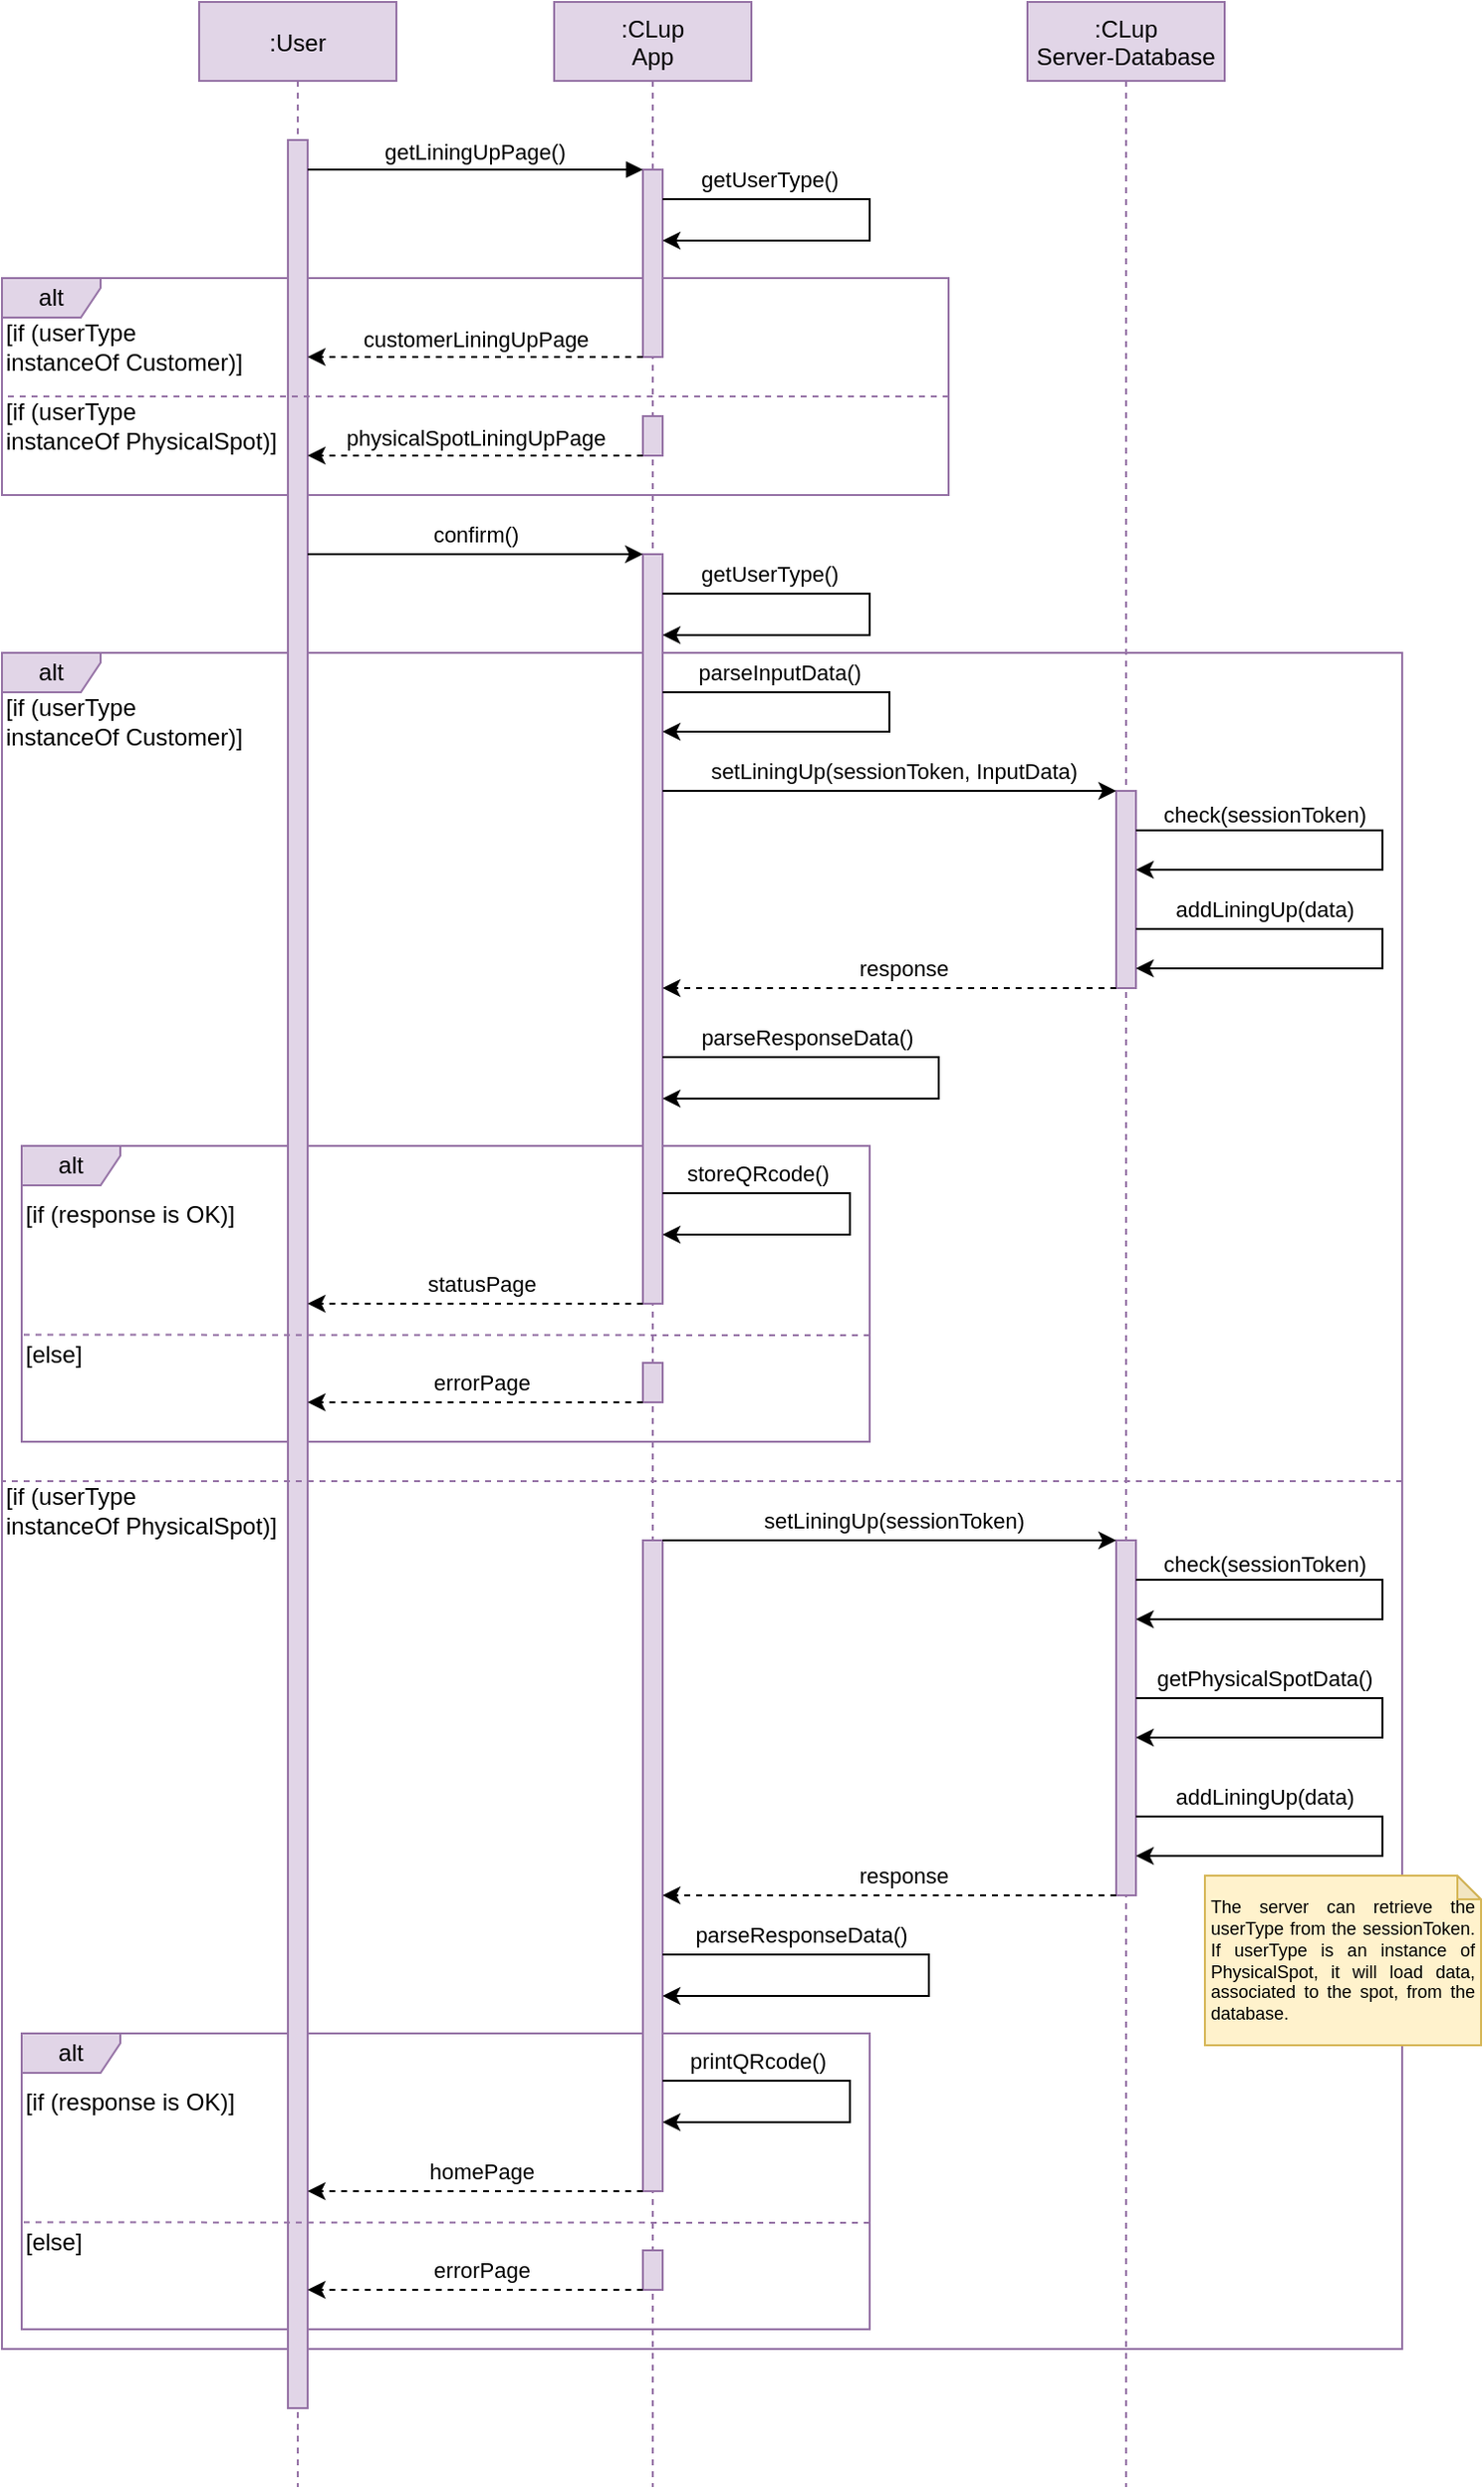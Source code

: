 <mxfile version="13.9.2" type="google"><diagram id="kgpKYQtTHZ0yAKxKKP6v" name="Page-1"><mxGraphModel dx="1565" dy="873" grid="1" gridSize="10" guides="1" tooltips="1" connect="1" arrows="1" fold="1" page="1" pageScale="1" pageWidth="850" pageHeight="1100" math="0" shadow="0"><root><mxCell id="0"/><mxCell id="1" parent="0"/><mxCell id="1RnRAPhu5Lm07HQ_QJAN-28" value="alt" style="shape=umlFrame;whiteSpace=wrap;html=1;rounded=0;shadow=0;strokeColor=#9673a6;strokeWidth=1;fillColor=#e1d5e7;width=50;height=20;" parent="1" vertex="1"><mxGeometry x="90" y="1150" width="430" height="150" as="geometry"/></mxCell><mxCell id="wEyUh7sZ4aybXk5iiQh8-4" value="alt" style="shape=umlFrame;whiteSpace=wrap;html=1;rounded=0;shadow=0;strokeColor=#9673a6;strokeWidth=1;fillColor=#e1d5e7;width=50;height=20;" parent="1" vertex="1"><mxGeometry x="80" y="450" width="710" height="860" as="geometry"/></mxCell><mxCell id="1RnRAPhu5Lm07HQ_QJAN-17" value="alt" style="shape=umlFrame;whiteSpace=wrap;html=1;rounded=0;shadow=0;strokeColor=#9673a6;strokeWidth=1;fillColor=#e1d5e7;width=50;height=20;" parent="1" vertex="1"><mxGeometry x="90" y="700" width="430" height="150" as="geometry"/></mxCell><mxCell id="vkQ60-wpc0r13BpB2keF-10" value="alt" style="shape=umlFrame;whiteSpace=wrap;html=1;rounded=0;shadow=0;strokeColor=#9673a6;strokeWidth=1;fillColor=#e1d5e7;width=50;height=20;" parent="1" vertex="1"><mxGeometry x="80" y="260" width="480" height="110" as="geometry"/></mxCell><mxCell id="3nuBFxr9cyL0pnOWT2aG-1" value=":User" style="shape=umlLifeline;perimeter=lifelinePerimeter;container=1;collapsible=0;recursiveResize=0;rounded=0;shadow=0;strokeWidth=1;fillColor=#e1d5e7;strokeColor=#9673a6;" parent="1" vertex="1"><mxGeometry x="180" y="120" width="100" height="1260" as="geometry"/></mxCell><mxCell id="3nuBFxr9cyL0pnOWT2aG-2" value="" style="points=[];perimeter=orthogonalPerimeter;rounded=0;shadow=0;strokeWidth=1;fillColor=#e1d5e7;strokeColor=#9673a6;" parent="3nuBFxr9cyL0pnOWT2aG-1" vertex="1"><mxGeometry x="45" y="70" width="10" height="1150" as="geometry"/></mxCell><mxCell id="3nuBFxr9cyL0pnOWT2aG-5" value=":CLup&#10;App" style="shape=umlLifeline;perimeter=lifelinePerimeter;container=1;collapsible=0;recursiveResize=0;rounded=0;shadow=0;strokeWidth=1;fillColor=#e1d5e7;strokeColor=#9673a6;" parent="1" vertex="1"><mxGeometry x="360" y="120" width="100" height="1260" as="geometry"/></mxCell><mxCell id="3nuBFxr9cyL0pnOWT2aG-6" value="" style="points=[];perimeter=orthogonalPerimeter;rounded=0;shadow=0;strokeWidth=1;fillColor=#e1d5e7;strokeColor=#9673a6;" parent="3nuBFxr9cyL0pnOWT2aG-5" vertex="1"><mxGeometry x="45" y="85" width="10" height="95" as="geometry"/></mxCell><mxCell id="7JdzxIPSqIo2gTzsp7pq-2" style="edgeStyle=orthogonalEdgeStyle;rounded=0;orthogonalLoop=1;jettySize=auto;html=1;" parent="3nuBFxr9cyL0pnOWT2aG-5" source="3nuBFxr9cyL0pnOWT2aG-6" target="3nuBFxr9cyL0pnOWT2aG-6" edge="1"><mxGeometry relative="1" as="geometry"><mxPoint x="55.2" y="100" as="sourcePoint"/><mxPoint x="55.0" y="120.8" as="targetPoint"/><Array as="points"><mxPoint x="160" y="100"/><mxPoint x="160" y="121"/></Array></mxGeometry></mxCell><mxCell id="7JdzxIPSqIo2gTzsp7pq-3" value="getUserType()" style="edgeLabel;html=1;align=center;verticalAlign=middle;resizable=0;points=[];" parent="7JdzxIPSqIo2gTzsp7pq-2" vertex="1" connectable="0"><mxGeometry x="-0.435" y="-2" relative="1" as="geometry"><mxPoint x="-12.0" y="-12" as="offset"/></mxGeometry></mxCell><mxCell id="1RnRAPhu5Lm07HQ_QJAN-1" value="" style="points=[];perimeter=orthogonalPerimeter;rounded=0;shadow=0;strokeWidth=1;fillColor=#e1d5e7;strokeColor=#9673a6;" parent="3nuBFxr9cyL0pnOWT2aG-5" vertex="1"><mxGeometry x="45" y="210" width="10" height="20" as="geometry"/></mxCell><mxCell id="1RnRAPhu5Lm07HQ_QJAN-2" value="" style="points=[];perimeter=orthogonalPerimeter;rounded=0;shadow=0;strokeWidth=1;fillColor=#e1d5e7;strokeColor=#9673a6;" parent="3nuBFxr9cyL0pnOWT2aG-5" vertex="1"><mxGeometry x="45" y="780" width="10" height="330" as="geometry"/></mxCell><mxCell id="wEyUh7sZ4aybXk5iiQh8-23" style="edgeStyle=orthogonalEdgeStyle;rounded=0;orthogonalLoop=1;jettySize=auto;html=1;" parent="3nuBFxr9cyL0pnOWT2aG-5" source="1RnRAPhu5Lm07HQ_QJAN-2" target="1RnRAPhu5Lm07HQ_QJAN-2" edge="1"><mxGeometry relative="1" as="geometry"><mxPoint x="65" y="990" as="sourcePoint"/><mxPoint x="65" y="1011" as="targetPoint"/><Array as="points"><mxPoint x="190" y="990"/><mxPoint x="190" y="1011"/></Array></mxGeometry></mxCell><mxCell id="wEyUh7sZ4aybXk5iiQh8-24" value="parseResponseData()" style="edgeLabel;html=1;align=center;verticalAlign=middle;resizable=0;points=[];" parent="wEyUh7sZ4aybXk5iiQh8-23" vertex="1" connectable="0"><mxGeometry x="-0.435" y="-2" relative="1" as="geometry"><mxPoint x="-12.0" y="-12" as="offset"/></mxGeometry></mxCell><mxCell id="1RnRAPhu5Lm07HQ_QJAN-24" value="" style="points=[];perimeter=orthogonalPerimeter;rounded=0;shadow=0;strokeWidth=1;fillColor=#e1d5e7;strokeColor=#9673a6;" parent="3nuBFxr9cyL0pnOWT2aG-5" vertex="1"><mxGeometry x="45" y="690" width="10" height="20" as="geometry"/></mxCell><mxCell id="1RnRAPhu5Lm07HQ_QJAN-33" style="edgeStyle=orthogonalEdgeStyle;rounded=0;orthogonalLoop=1;jettySize=auto;html=1;" parent="3nuBFxr9cyL0pnOWT2aG-5" source="1RnRAPhu5Lm07HQ_QJAN-2" target="1RnRAPhu5Lm07HQ_QJAN-2" edge="1"><mxGeometry relative="1" as="geometry"><mxPoint x="55" y="1054.0" as="sourcePoint"/><mxPoint x="55" y="1075" as="targetPoint"/><Array as="points"><mxPoint x="150" y="1054"/><mxPoint x="150" y="1075"/></Array></mxGeometry></mxCell><mxCell id="1RnRAPhu5Lm07HQ_QJAN-34" value="printQRcode()" style="edgeLabel;html=1;align=center;verticalAlign=middle;resizable=0;points=[];" parent="1RnRAPhu5Lm07HQ_QJAN-33" vertex="1" connectable="0"><mxGeometry x="-0.435" y="-2" relative="1" as="geometry"><mxPoint x="-12.0" y="-12" as="offset"/></mxGeometry></mxCell><mxCell id="1RnRAPhu5Lm07HQ_QJAN-29" value="" style="points=[];perimeter=orthogonalPerimeter;rounded=0;shadow=0;strokeWidth=1;fillColor=#e1d5e7;strokeColor=#9673a6;" parent="3nuBFxr9cyL0pnOWT2aG-5" vertex="1"><mxGeometry x="45" y="1140" width="10" height="20" as="geometry"/></mxCell><mxCell id="3nuBFxr9cyL0pnOWT2aG-8" value="getLiningUpPage()" style="verticalAlign=bottom;endArrow=block;entryX=0;entryY=0;shadow=0;strokeWidth=1;" parent="1" source="3nuBFxr9cyL0pnOWT2aG-2" target="3nuBFxr9cyL0pnOWT2aG-6" edge="1"><mxGeometry relative="1" as="geometry"><mxPoint x="335" y="250" as="sourcePoint"/></mxGeometry></mxCell><mxCell id="7JdzxIPSqIo2gTzsp7pq-4" value=":CLup&#10;Server-Database" style="shape=umlLifeline;perimeter=lifelinePerimeter;container=1;collapsible=0;recursiveResize=0;rounded=0;shadow=0;strokeWidth=1;fillColor=#e1d5e7;strokeColor=#9673a6;size=40;" parent="1" vertex="1"><mxGeometry x="600" y="120" width="100" height="1260" as="geometry"/></mxCell><mxCell id="7JdzxIPSqIo2gTzsp7pq-5" value="" style="points=[];perimeter=orthogonalPerimeter;rounded=0;shadow=0;strokeWidth=1;fillColor=#e1d5e7;strokeColor=#9673a6;" parent="7JdzxIPSqIo2gTzsp7pq-4" vertex="1"><mxGeometry x="45" y="400" width="10" height="100" as="geometry"/></mxCell><mxCell id="7JdzxIPSqIo2gTzsp7pq-27" value="&lt;meta charset=&quot;utf-8&quot;&gt;&lt;span style=&quot;color: rgba(0, 0, 0, 0); font-family: monospace; font-size: 0px; font-style: normal; font-weight: 400; letter-spacing: normal; text-indent: 0px; text-transform: none; word-spacing: 0px; background-color: rgb(248, 249, 250); display: inline; float: none;&quot;&gt;&amp;nbsp;&lt;/span&gt;" style="edgeStyle=orthogonalEdgeStyle;rounded=0;orthogonalLoop=1;jettySize=auto;html=1;" parent="7JdzxIPSqIo2gTzsp7pq-4" source="7JdzxIPSqIo2gTzsp7pq-5" target="7JdzxIPSqIo2gTzsp7pq-5" edge="1"><mxGeometry relative="1" as="geometry"><Array as="points"><mxPoint x="180" y="420"/><mxPoint x="130" y="440"/></Array></mxGeometry></mxCell><mxCell id="7JdzxIPSqIo2gTzsp7pq-28" value="check(sessionToken)" style="edgeLabel;html=1;align=center;verticalAlign=middle;resizable=0;points=[];" parent="7JdzxIPSqIo2gTzsp7pq-27" vertex="1" connectable="0"><mxGeometry x="-0.739" relative="1" as="geometry"><mxPoint x="29.76" y="-8" as="offset"/></mxGeometry></mxCell><mxCell id="wEyUh7sZ4aybXk5iiQh8-1" style="edgeStyle=orthogonalEdgeStyle;rounded=0;orthogonalLoop=1;jettySize=auto;html=1;" parent="7JdzxIPSqIo2gTzsp7pq-4" source="7JdzxIPSqIo2gTzsp7pq-5" target="7JdzxIPSqIo2gTzsp7pq-5" edge="1"><mxGeometry relative="1" as="geometry"><Array as="points"><mxPoint x="180" y="470"/><mxPoint x="120" y="490"/></Array></mxGeometry></mxCell><mxCell id="wEyUh7sZ4aybXk5iiQh8-2" value="addLiningUp(data)" style="edgeLabel;html=1;align=center;verticalAlign=middle;resizable=0;points=[];" parent="wEyUh7sZ4aybXk5iiQh8-1" vertex="1" connectable="0"><mxGeometry x="-0.58" y="2" relative="1" as="geometry"><mxPoint x="8.33" y="-8" as="offset"/></mxGeometry></mxCell><mxCell id="1RnRAPhu5Lm07HQ_QJAN-3" value="" style="points=[];perimeter=orthogonalPerimeter;rounded=0;shadow=0;strokeWidth=1;fillColor=#e1d5e7;strokeColor=#9673a6;" parent="7JdzxIPSqIo2gTzsp7pq-4" vertex="1"><mxGeometry x="45" y="780" width="10" height="180" as="geometry"/></mxCell><mxCell id="1RnRAPhu5Lm07HQ_QJAN-4" value="&lt;meta charset=&quot;utf-8&quot;&gt;&lt;span style=&quot;color: rgba(0, 0, 0, 0); font-family: monospace; font-size: 0px; font-style: normal; font-weight: 400; letter-spacing: normal; text-indent: 0px; text-transform: none; word-spacing: 0px; background-color: rgb(248, 249, 250); display: inline; float: none;&quot;&gt;&amp;nbsp;&lt;/span&gt;" style="edgeStyle=orthogonalEdgeStyle;rounded=0;orthogonalLoop=1;jettySize=auto;html=1;" parent="7JdzxIPSqIo2gTzsp7pq-4" source="1RnRAPhu5Lm07HQ_QJAN-3" target="1RnRAPhu5Lm07HQ_QJAN-3" edge="1"><mxGeometry relative="1" as="geometry"><Array as="points"><mxPoint x="180" y="800"/><mxPoint x="130" y="820"/></Array></mxGeometry></mxCell><mxCell id="1RnRAPhu5Lm07HQ_QJAN-5" value="check(sessionToken)" style="edgeLabel;html=1;align=center;verticalAlign=middle;resizable=0;points=[];" parent="1RnRAPhu5Lm07HQ_QJAN-4" vertex="1" connectable="0"><mxGeometry x="-0.739" relative="1" as="geometry"><mxPoint x="29.76" y="-8" as="offset"/></mxGeometry></mxCell><mxCell id="1RnRAPhu5Lm07HQ_QJAN-6" style="edgeStyle=orthogonalEdgeStyle;rounded=0;orthogonalLoop=1;jettySize=auto;html=1;" parent="7JdzxIPSqIo2gTzsp7pq-4" source="1RnRAPhu5Lm07HQ_QJAN-3" target="1RnRAPhu5Lm07HQ_QJAN-3" edge="1"><mxGeometry relative="1" as="geometry"><Array as="points"><mxPoint x="180" y="920"/><mxPoint x="180" y="940"/></Array></mxGeometry></mxCell><mxCell id="1RnRAPhu5Lm07HQ_QJAN-7" value="addLiningUp(data)" style="edgeLabel;html=1;align=center;verticalAlign=middle;resizable=0;points=[];" parent="1RnRAPhu5Lm07HQ_QJAN-6" vertex="1" connectable="0"><mxGeometry x="-0.58" y="2" relative="1" as="geometry"><mxPoint x="8.33" y="-8" as="offset"/></mxGeometry></mxCell><mxCell id="1RnRAPhu5Lm07HQ_QJAN-10" style="edgeStyle=orthogonalEdgeStyle;rounded=0;orthogonalLoop=1;jettySize=auto;html=1;" parent="7JdzxIPSqIo2gTzsp7pq-4" source="1RnRAPhu5Lm07HQ_QJAN-3" target="1RnRAPhu5Lm07HQ_QJAN-3" edge="1"><mxGeometry relative="1" as="geometry"><Array as="points"><mxPoint x="180" y="860"/><mxPoint x="180" y="880"/></Array><mxPoint x="65" y="930" as="sourcePoint"/><mxPoint x="65" y="950" as="targetPoint"/></mxGeometry></mxCell><mxCell id="1RnRAPhu5Lm07HQ_QJAN-11" value="getPhysicalSpotData()" style="edgeLabel;html=1;align=center;verticalAlign=middle;resizable=0;points=[];" parent="1RnRAPhu5Lm07HQ_QJAN-10" vertex="1" connectable="0"><mxGeometry x="-0.58" y="2" relative="1" as="geometry"><mxPoint x="8.33" y="-8" as="offset"/></mxGeometry></mxCell><mxCell id="vkQ60-wpc0r13BpB2keF-11" value="[if (userType&lt;br&gt;instanceOf Customer)]" style="text;html=1;align=left;verticalAlign=middle;resizable=0;points=[];autosize=1;" parent="1" vertex="1"><mxGeometry x="80" y="280" width="140" height="30" as="geometry"/></mxCell><mxCell id="vkQ60-wpc0r13BpB2keF-13" style="edgeStyle=orthogonalEdgeStyle;rounded=0;orthogonalLoop=1;jettySize=auto;html=1;dashed=1;" parent="1" source="3nuBFxr9cyL0pnOWT2aG-6" target="3nuBFxr9cyL0pnOWT2aG-2" edge="1"><mxGeometry relative="1" as="geometry"><mxPoint x="405" y="300" as="sourcePoint"/><mxPoint x="235" y="300" as="targetPoint"/><Array as="points"><mxPoint x="320" y="300"/><mxPoint x="320" y="300"/></Array></mxGeometry></mxCell><mxCell id="vkQ60-wpc0r13BpB2keF-14" value="customerLiningUpPage" style="edgeLabel;html=1;align=center;verticalAlign=middle;resizable=0;points=[];" parent="vkQ60-wpc0r13BpB2keF-13" vertex="1" connectable="0"><mxGeometry x="-0.226" y="-1" relative="1" as="geometry"><mxPoint x="-19.4" y="-8" as="offset"/></mxGeometry></mxCell><mxCell id="vkQ60-wpc0r13BpB2keF-15" value="[if (userType&lt;br&gt;instanceOf PhysicalSpot)]" style="text;html=1;align=left;verticalAlign=middle;resizable=0;points=[];autosize=1;" parent="1" vertex="1"><mxGeometry x="80" y="320" width="150" height="30" as="geometry"/></mxCell><mxCell id="vkQ60-wpc0r13BpB2keF-16" style="edgeStyle=orthogonalEdgeStyle;rounded=0;orthogonalLoop=1;jettySize=auto;html=1;dashed=1;" parent="1" source="1RnRAPhu5Lm07HQ_QJAN-1" target="3nuBFxr9cyL0pnOWT2aG-2" edge="1"><mxGeometry relative="1" as="geometry"><mxPoint x="400" y="350" as="sourcePoint"/><mxPoint x="235" y="420" as="targetPoint"/><Array as="points"><mxPoint x="310" y="350"/><mxPoint x="310" y="350"/></Array></mxGeometry></mxCell><mxCell id="vkQ60-wpc0r13BpB2keF-17" value="physicalSpotLiningUpPage" style="edgeLabel;html=1;align=center;verticalAlign=middle;resizable=0;points=[];" parent="vkQ60-wpc0r13BpB2keF-16" vertex="1" connectable="0"><mxGeometry x="-0.226" y="-1" relative="1" as="geometry"><mxPoint x="-19.4" y="-8" as="offset"/></mxGeometry></mxCell><mxCell id="wEyUh7sZ4aybXk5iiQh8-3" value="" style="endArrow=none;dashed=1;html=1;fillColor=#e1d5e7;strokeColor=#9673a6;" parent="1" edge="1"><mxGeometry width="50" height="50" relative="1" as="geometry"><mxPoint x="560" y="320" as="sourcePoint"/><mxPoint x="80" y="320" as="targetPoint"/></mxGeometry></mxCell><mxCell id="wEyUh7sZ4aybXk5iiQh8-5" value="[if (userType&lt;br&gt;instanceOf Customer)]" style="text;html=1;align=left;verticalAlign=middle;resizable=0;points=[];autosize=1;" parent="1" vertex="1"><mxGeometry x="80" y="470" width="140" height="30" as="geometry"/></mxCell><mxCell id="wEyUh7sZ4aybXk5iiQh8-8" value="[if (userType&lt;br&gt;instanceOf PhysicalSpot)]" style="text;html=1;align=left;verticalAlign=middle;resizable=0;points=[];autosize=1;" parent="1" vertex="1"><mxGeometry x="80" y="870" width="150" height="30" as="geometry"/></mxCell><mxCell id="wEyUh7sZ4aybXk5iiQh8-11" value="" style="endArrow=none;dashed=1;html=1;fillColor=#e1d5e7;strokeColor=#9673a6;" parent="1" edge="1"><mxGeometry width="50" height="50" relative="1" as="geometry"><mxPoint x="790" y="870" as="sourcePoint"/><mxPoint x="80" y="870" as="targetPoint"/></mxGeometry></mxCell><mxCell id="wEyUh7sZ4aybXk5iiQh8-13" value="" style="points=[];perimeter=orthogonalPerimeter;rounded=0;shadow=0;strokeWidth=1;fillColor=#e1d5e7;strokeColor=#9673a6;" parent="1" vertex="1"><mxGeometry x="405" y="400" width="10" height="380" as="geometry"/></mxCell><mxCell id="wEyUh7sZ4aybXk5iiQh8-14" style="edgeStyle=orthogonalEdgeStyle;rounded=0;orthogonalLoop=1;jettySize=auto;html=1;" parent="1" source="3nuBFxr9cyL0pnOWT2aG-2" target="wEyUh7sZ4aybXk5iiQh8-13" edge="1"><mxGeometry relative="1" as="geometry"><Array as="points"><mxPoint x="350" y="400"/><mxPoint x="350" y="400"/></Array></mxGeometry></mxCell><mxCell id="wEyUh7sZ4aybXk5iiQh8-16" value="confirm()" style="edgeLabel;html=1;align=center;verticalAlign=middle;resizable=0;points=[];" parent="wEyUh7sZ4aybXk5iiQh8-14" vertex="1" connectable="0"><mxGeometry x="0.353" y="22" relative="1" as="geometry"><mxPoint x="-29.76" y="12" as="offset"/></mxGeometry></mxCell><mxCell id="wEyUh7sZ4aybXk5iiQh8-30" style="edgeStyle=orthogonalEdgeStyle;rounded=0;orthogonalLoop=1;jettySize=auto;html=1;dashed=1;" parent="1" source="7JdzxIPSqIo2gTzsp7pq-5" edge="1"><mxGeometry relative="1" as="geometry"><Array as="points"><mxPoint x="510" y="620"/><mxPoint x="510" y="620"/></Array><mxPoint x="415" y="620" as="targetPoint"/><mxPoint x="670" y="580" as="sourcePoint"/></mxGeometry></mxCell><mxCell id="wEyUh7sZ4aybXk5iiQh8-31" value="response" style="edgeLabel;html=1;align=center;verticalAlign=middle;resizable=0;points=[];" parent="wEyUh7sZ4aybXk5iiQh8-30" vertex="1" connectable="0"><mxGeometry x="-0.15" y="5" relative="1" as="geometry"><mxPoint x="-9.8" y="-15" as="offset"/></mxGeometry></mxCell><mxCell id="wEyUh7sZ4aybXk5iiQh8-37" style="edgeStyle=orthogonalEdgeStyle;rounded=0;orthogonalLoop=1;jettySize=auto;html=1;" parent="1" target="7JdzxIPSqIo2gTzsp7pq-5" edge="1"><mxGeometry relative="1" as="geometry"><mxPoint x="415" y="520" as="sourcePoint"/><mxPoint x="425" y="540.5" as="targetPoint"/><Array as="points"><mxPoint x="640" y="520"/><mxPoint x="640" y="520"/></Array></mxGeometry></mxCell><mxCell id="wEyUh7sZ4aybXk5iiQh8-38" value="setLiningUp(sessionToken, InputData)" style="edgeLabel;html=1;align=center;verticalAlign=middle;resizable=0;points=[];" parent="wEyUh7sZ4aybXk5iiQh8-37" vertex="1" connectable="0"><mxGeometry x="-0.435" y="-2" relative="1" as="geometry"><mxPoint x="51.67" y="-12" as="offset"/></mxGeometry></mxCell><mxCell id="wEyUh7sZ4aybXk5iiQh8-39" style="edgeStyle=orthogonalEdgeStyle;rounded=0;orthogonalLoop=1;jettySize=auto;html=1;" parent="1" source="wEyUh7sZ4aybXk5iiQh8-13" target="wEyUh7sZ4aybXk5iiQh8-13" edge="1"><mxGeometry relative="1" as="geometry"><mxPoint x="425" y="420" as="sourcePoint"/><mxPoint x="425" y="441" as="targetPoint"/><Array as="points"><mxPoint x="520" y="420"/><mxPoint x="520" y="441"/></Array></mxGeometry></mxCell><mxCell id="wEyUh7sZ4aybXk5iiQh8-40" value="getUserType()" style="edgeLabel;html=1;align=center;verticalAlign=middle;resizable=0;points=[];" parent="wEyUh7sZ4aybXk5iiQh8-39" vertex="1" connectable="0"><mxGeometry x="-0.435" y="-2" relative="1" as="geometry"><mxPoint x="-12.0" y="-12" as="offset"/></mxGeometry></mxCell><mxCell id="wEyUh7sZ4aybXk5iiQh8-41" style="edgeStyle=orthogonalEdgeStyle;rounded=0;orthogonalLoop=1;jettySize=auto;html=1;dashed=1;" parent="1" source="wEyUh7sZ4aybXk5iiQh8-13" target="3nuBFxr9cyL0pnOWT2aG-2" edge="1"><mxGeometry relative="1" as="geometry"><Array as="points"><mxPoint x="280" y="780"/><mxPoint x="280" y="780"/></Array><mxPoint x="235" y="770" as="targetPoint"/><mxPoint x="405" y="770" as="sourcePoint"/></mxGeometry></mxCell><mxCell id="wEyUh7sZ4aybXk5iiQh8-42" value="statusPage" style="edgeLabel;html=1;align=center;verticalAlign=middle;resizable=0;points=[];" parent="wEyUh7sZ4aybXk5iiQh8-41" vertex="1" connectable="0"><mxGeometry x="-0.15" y="5" relative="1" as="geometry"><mxPoint x="-9.8" y="-15" as="offset"/></mxGeometry></mxCell><mxCell id="1RnRAPhu5Lm07HQ_QJAN-8" style="edgeStyle=orthogonalEdgeStyle;rounded=0;orthogonalLoop=1;jettySize=auto;html=1;" parent="1" source="1RnRAPhu5Lm07HQ_QJAN-2" target="1RnRAPhu5Lm07HQ_QJAN-3" edge="1"><mxGeometry relative="1" as="geometry"><mxPoint x="415" y="910" as="sourcePoint"/><mxPoint x="645" y="910" as="targetPoint"/><Array as="points"><mxPoint x="600" y="900"/><mxPoint x="600" y="900"/></Array></mxGeometry></mxCell><mxCell id="1RnRAPhu5Lm07HQ_QJAN-9" value="setLiningUp(sessionToken)" style="edgeLabel;html=1;align=center;verticalAlign=middle;resizable=0;points=[];" parent="1RnRAPhu5Lm07HQ_QJAN-8" vertex="1" connectable="0"><mxGeometry x="-0.435" y="-2" relative="1" as="geometry"><mxPoint x="51.67" y="-12" as="offset"/></mxGeometry></mxCell><mxCell id="1RnRAPhu5Lm07HQ_QJAN-12" style="edgeStyle=orthogonalEdgeStyle;rounded=0;orthogonalLoop=1;jettySize=auto;html=1;dashed=1;" parent="1" source="1RnRAPhu5Lm07HQ_QJAN-3" target="1RnRAPhu5Lm07HQ_QJAN-2" edge="1"><mxGeometry relative="1" as="geometry"><Array as="points"><mxPoint x="540" y="1080"/><mxPoint x="540" y="1080"/></Array><mxPoint x="425" y="820" as="targetPoint"/><mxPoint x="655" y="820" as="sourcePoint"/></mxGeometry></mxCell><mxCell id="1RnRAPhu5Lm07HQ_QJAN-13" value="response" style="edgeLabel;html=1;align=center;verticalAlign=middle;resizable=0;points=[];" parent="1RnRAPhu5Lm07HQ_QJAN-12" vertex="1" connectable="0"><mxGeometry x="-0.15" y="5" relative="1" as="geometry"><mxPoint x="-9.8" y="-15" as="offset"/></mxGeometry></mxCell><mxCell id="1RnRAPhu5Lm07HQ_QJAN-15" style="edgeStyle=orthogonalEdgeStyle;rounded=0;orthogonalLoop=1;jettySize=auto;html=1;" parent="1" source="wEyUh7sZ4aybXk5iiQh8-13" target="wEyUh7sZ4aybXk5iiQh8-13" edge="1"><mxGeometry relative="1" as="geometry"><mxPoint x="425" y="480" as="sourcePoint"/><mxPoint x="425" y="501" as="targetPoint"/><Array as="points"><mxPoint x="530" y="470"/><mxPoint x="530" y="490"/></Array></mxGeometry></mxCell><mxCell id="1RnRAPhu5Lm07HQ_QJAN-16" value="parseInputData()" style="edgeLabel;html=1;align=center;verticalAlign=middle;resizable=0;points=[];" parent="1RnRAPhu5Lm07HQ_QJAN-15" vertex="1" connectable="0"><mxGeometry x="-0.435" y="-2" relative="1" as="geometry"><mxPoint x="-12.0" y="-12" as="offset"/></mxGeometry></mxCell><mxCell id="1RnRAPhu5Lm07HQ_QJAN-18" value="[if (response is OK)]" style="text;html=1;align=left;verticalAlign=middle;resizable=0;points=[];autosize=1;" parent="1" vertex="1"><mxGeometry x="90" y="725" width="120" height="20" as="geometry"/></mxCell><mxCell id="1RnRAPhu5Lm07HQ_QJAN-19" style="edgeStyle=orthogonalEdgeStyle;rounded=0;orthogonalLoop=1;jettySize=auto;html=1;" parent="1" source="wEyUh7sZ4aybXk5iiQh8-13" target="wEyUh7sZ4aybXk5iiQh8-13" edge="1"><mxGeometry relative="1" as="geometry"><mxPoint x="440" y="654.5" as="sourcePoint"/><mxPoint x="440" y="675.5" as="targetPoint"/><Array as="points"><mxPoint x="555" y="655"/><mxPoint x="555" y="676"/></Array></mxGeometry></mxCell><mxCell id="1RnRAPhu5Lm07HQ_QJAN-20" value="parseResponseData()" style="edgeLabel;html=1;align=center;verticalAlign=middle;resizable=0;points=[];" parent="1RnRAPhu5Lm07HQ_QJAN-19" vertex="1" connectable="0"><mxGeometry x="-0.435" y="-2" relative="1" as="geometry"><mxPoint x="-12.0" y="-12" as="offset"/></mxGeometry></mxCell><mxCell id="1RnRAPhu5Lm07HQ_QJAN-21" style="edgeStyle=orthogonalEdgeStyle;rounded=0;orthogonalLoop=1;jettySize=auto;html=1;" parent="1" source="wEyUh7sZ4aybXk5iiQh8-13" target="wEyUh7sZ4aybXk5iiQh8-13" edge="1"><mxGeometry relative="1" as="geometry"><mxPoint x="420" y="724" as="sourcePoint"/><mxPoint x="420" y="745" as="targetPoint"/><Array as="points"><mxPoint x="510" y="724"/><mxPoint x="510" y="745"/></Array></mxGeometry></mxCell><mxCell id="1RnRAPhu5Lm07HQ_QJAN-22" value="storeQRcode()" style="edgeLabel;html=1;align=center;verticalAlign=middle;resizable=0;points=[];" parent="1RnRAPhu5Lm07HQ_QJAN-21" vertex="1" connectable="0"><mxGeometry x="-0.435" y="-2" relative="1" as="geometry"><mxPoint x="-12.0" y="-12" as="offset"/></mxGeometry></mxCell><mxCell id="1RnRAPhu5Lm07HQ_QJAN-23" value="" style="endArrow=none;dashed=1;html=1;fillColor=#e1d5e7;strokeColor=#9673a6;" parent="1" edge="1"><mxGeometry width="50" height="50" relative="1" as="geometry"><mxPoint x="520" y="796" as="sourcePoint"/><mxPoint x="90" y="795.76" as="targetPoint"/></mxGeometry></mxCell><mxCell id="1RnRAPhu5Lm07HQ_QJAN-25" style="edgeStyle=orthogonalEdgeStyle;rounded=0;orthogonalLoop=1;jettySize=auto;html=1;dashed=1;" parent="1" source="1RnRAPhu5Lm07HQ_QJAN-24" target="3nuBFxr9cyL0pnOWT2aG-2" edge="1"><mxGeometry relative="1" as="geometry"><Array as="points"><mxPoint x="380" y="830"/><mxPoint x="380" y="830"/></Array><mxPoint x="245" y="790" as="targetPoint"/><mxPoint x="415" y="790" as="sourcePoint"/></mxGeometry></mxCell><mxCell id="1RnRAPhu5Lm07HQ_QJAN-26" value="errorPage" style="edgeLabel;html=1;align=center;verticalAlign=middle;resizable=0;points=[];" parent="1RnRAPhu5Lm07HQ_QJAN-25" vertex="1" connectable="0"><mxGeometry x="-0.15" y="5" relative="1" as="geometry"><mxPoint x="-9.8" y="-15" as="offset"/></mxGeometry></mxCell><mxCell id="1RnRAPhu5Lm07HQ_QJAN-27" value="[else]" style="text;html=1;align=left;verticalAlign=middle;resizable=0;points=[];autosize=1;" parent="1" vertex="1"><mxGeometry x="90" y="796" width="40" height="20" as="geometry"/></mxCell><mxCell id="1RnRAPhu5Lm07HQ_QJAN-30" style="edgeStyle=orthogonalEdgeStyle;rounded=0;orthogonalLoop=1;jettySize=auto;html=1;dashed=1;" parent="1" source="1RnRAPhu5Lm07HQ_QJAN-2" edge="1"><mxGeometry relative="1" as="geometry"><Array as="points"><mxPoint x="380" y="1230"/><mxPoint x="380" y="1230"/></Array><mxPoint x="235" y="1230" as="targetPoint"/><mxPoint x="405" y="1230" as="sourcePoint"/></mxGeometry></mxCell><mxCell id="1RnRAPhu5Lm07HQ_QJAN-31" value="homePage" style="edgeLabel;html=1;align=center;verticalAlign=middle;resizable=0;points=[];" parent="1RnRAPhu5Lm07HQ_QJAN-30" vertex="1" connectable="0"><mxGeometry x="-0.15" y="5" relative="1" as="geometry"><mxPoint x="-9.8" y="-15" as="offset"/></mxGeometry></mxCell><mxCell id="1RnRAPhu5Lm07HQ_QJAN-32" value="[if (response is OK)]" style="text;html=1;align=left;verticalAlign=middle;resizable=0;points=[];autosize=1;" parent="1" vertex="1"><mxGeometry x="90" y="1175" width="120" height="20" as="geometry"/></mxCell><mxCell id="1RnRAPhu5Lm07HQ_QJAN-35" value="" style="endArrow=none;dashed=1;html=1;fillColor=#e1d5e7;strokeColor=#9673a6;" parent="1" edge="1"><mxGeometry width="50" height="50" relative="1" as="geometry"><mxPoint x="520" y="1246" as="sourcePoint"/><mxPoint x="90" y="1245.76" as="targetPoint"/></mxGeometry></mxCell><mxCell id="1RnRAPhu5Lm07HQ_QJAN-36" style="edgeStyle=orthogonalEdgeStyle;rounded=0;orthogonalLoop=1;jettySize=auto;html=1;dashed=1;" parent="1" source="1RnRAPhu5Lm07HQ_QJAN-29" edge="1"><mxGeometry relative="1" as="geometry"><Array as="points"><mxPoint x="380" y="1280"/><mxPoint x="380" y="1280"/></Array><mxPoint x="235" y="1280" as="targetPoint"/><mxPoint x="415" y="1240" as="sourcePoint"/></mxGeometry></mxCell><mxCell id="1RnRAPhu5Lm07HQ_QJAN-37" value="errorPage" style="edgeLabel;html=1;align=center;verticalAlign=middle;resizable=0;points=[];" parent="1RnRAPhu5Lm07HQ_QJAN-36" vertex="1" connectable="0"><mxGeometry x="-0.15" y="5" relative="1" as="geometry"><mxPoint x="-9.8" y="-15" as="offset"/></mxGeometry></mxCell><mxCell id="1RnRAPhu5Lm07HQ_QJAN-38" value="[else]" style="text;html=1;align=left;verticalAlign=middle;resizable=0;points=[];autosize=1;" parent="1" vertex="1"><mxGeometry x="90" y="1246" width="40" height="20" as="geometry"/></mxCell><mxCell id="H79DZ3esCounhk-h_Hf3-1" value="&lt;div style=&quot;text-align: justify ; font-size: 9px&quot;&gt;&lt;span&gt;The server can retrieve&amp;nbsp;the userType from the sessionToken. If userType is an instance of PhysicalSpot, it will load data, associated to the spot, from the database.&lt;/span&gt;&lt;/div&gt;" style="shape=note;whiteSpace=wrap;html=1;backgroundOutline=1;darkOpacity=0.05;fillColor=#fff2cc;strokeColor=#d6b656;size=12;labelBorderColor=none;spacing=4;" parent="1" vertex="1"><mxGeometry x="690" y="1070" width="140" height="86" as="geometry"/></mxCell></root></mxGraphModel></diagram></mxfile>